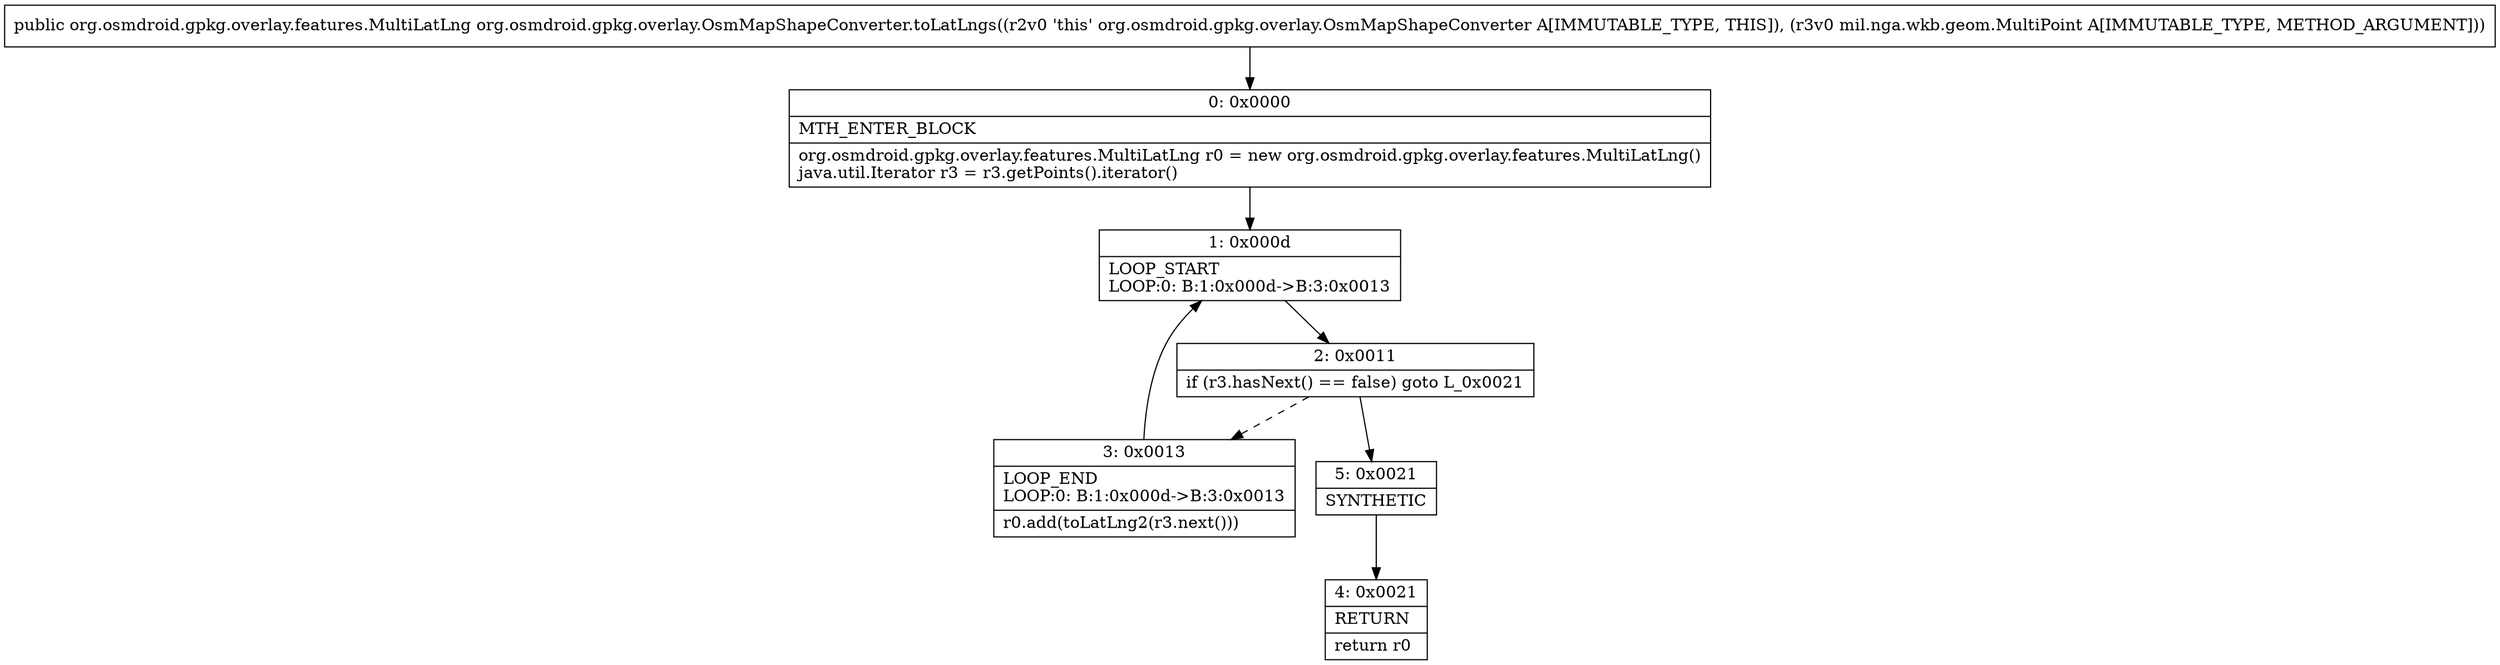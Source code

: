 digraph "CFG fororg.osmdroid.gpkg.overlay.OsmMapShapeConverter.toLatLngs(Lmil\/nga\/wkb\/geom\/MultiPoint;)Lorg\/osmdroid\/gpkg\/overlay\/features\/MultiLatLng;" {
Node_0 [shape=record,label="{0\:\ 0x0000|MTH_ENTER_BLOCK\l|org.osmdroid.gpkg.overlay.features.MultiLatLng r0 = new org.osmdroid.gpkg.overlay.features.MultiLatLng()\ljava.util.Iterator r3 = r3.getPoints().iterator()\l}"];
Node_1 [shape=record,label="{1\:\ 0x000d|LOOP_START\lLOOP:0: B:1:0x000d\-\>B:3:0x0013\l}"];
Node_2 [shape=record,label="{2\:\ 0x0011|if (r3.hasNext() == false) goto L_0x0021\l}"];
Node_3 [shape=record,label="{3\:\ 0x0013|LOOP_END\lLOOP:0: B:1:0x000d\-\>B:3:0x0013\l|r0.add(toLatLng2(r3.next()))\l}"];
Node_4 [shape=record,label="{4\:\ 0x0021|RETURN\l|return r0\l}"];
Node_5 [shape=record,label="{5\:\ 0x0021|SYNTHETIC\l}"];
MethodNode[shape=record,label="{public org.osmdroid.gpkg.overlay.features.MultiLatLng org.osmdroid.gpkg.overlay.OsmMapShapeConverter.toLatLngs((r2v0 'this' org.osmdroid.gpkg.overlay.OsmMapShapeConverter A[IMMUTABLE_TYPE, THIS]), (r3v0 mil.nga.wkb.geom.MultiPoint A[IMMUTABLE_TYPE, METHOD_ARGUMENT])) }"];
MethodNode -> Node_0;
Node_0 -> Node_1;
Node_1 -> Node_2;
Node_2 -> Node_3[style=dashed];
Node_2 -> Node_5;
Node_3 -> Node_1;
Node_5 -> Node_4;
}

